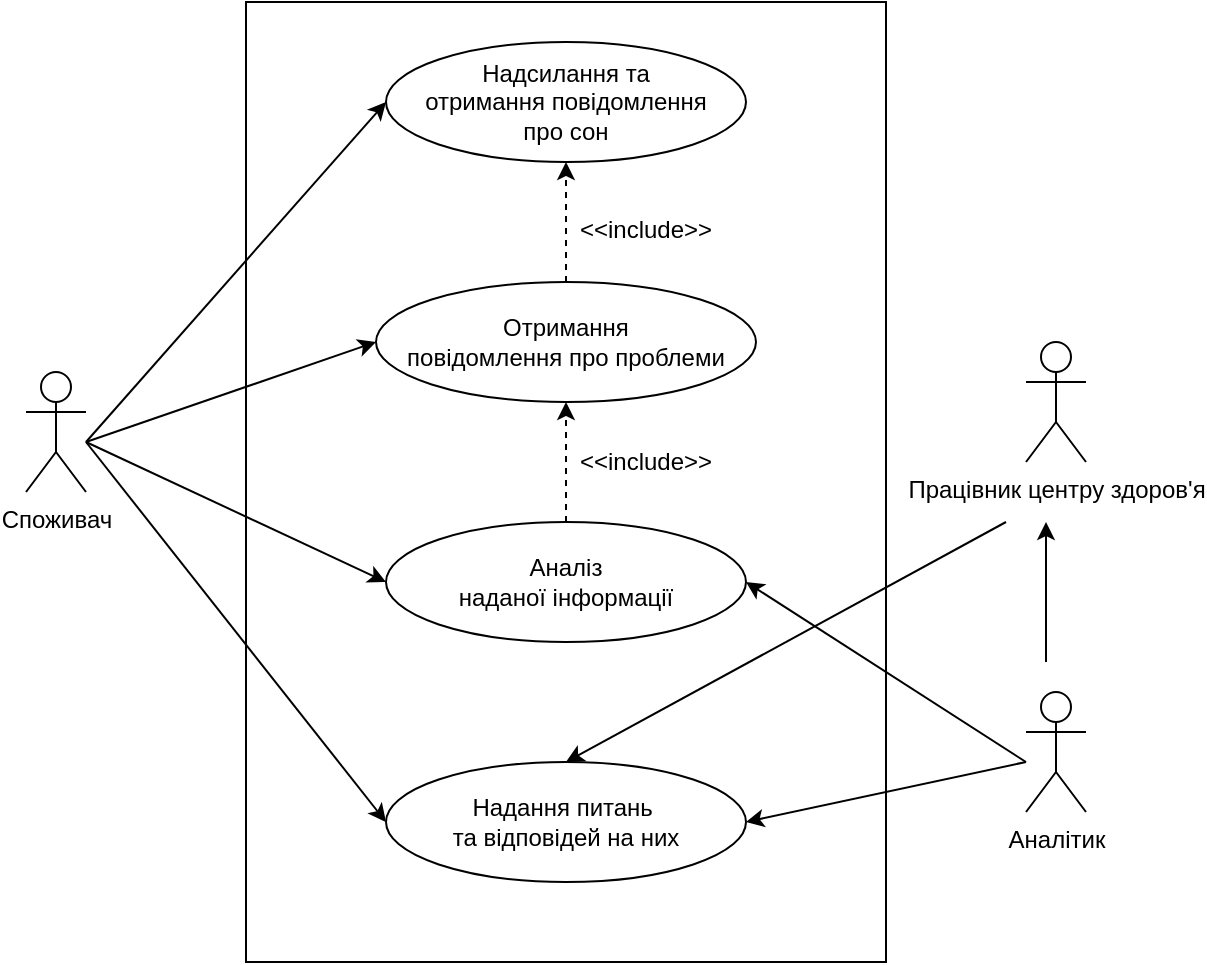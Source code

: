 <mxfile version="21.7.5" type="device">
  <diagram name="Страница — 1" id="uToYVatRJV8wEDFPy25G">
    <mxGraphModel dx="684" dy="700" grid="1" gridSize="10" guides="1" tooltips="1" connect="1" arrows="1" fold="1" page="1" pageScale="1" pageWidth="827" pageHeight="1169" math="0" shadow="0">
      <root>
        <mxCell id="0" />
        <mxCell id="1" parent="0" />
        <mxCell id="W7pRYqL_9WnUPg5IFOV3-35" value="" style="rounded=0;whiteSpace=wrap;html=1;fillColor=none;" parent="1" vertex="1">
          <mxGeometry x="280" y="60" width="320" height="480" as="geometry" />
        </mxCell>
        <mxCell id="W7pRYqL_9WnUPg5IFOV3-4" value="Надсилання та&lt;br&gt;отримання повідомлення&lt;br&gt;про сон " style="ellipse;whiteSpace=wrap;html=1;" parent="1" vertex="1">
          <mxGeometry x="350" y="80" width="180" height="60" as="geometry" />
        </mxCell>
        <mxCell id="W7pRYqL_9WnUPg5IFOV3-6" value="Аналіз&lt;br&gt;наданої інформації" style="ellipse;whiteSpace=wrap;html=1;" parent="1" vertex="1">
          <mxGeometry x="350" y="320" width="180" height="60" as="geometry" />
        </mxCell>
        <mxCell id="W7pRYqL_9WnUPg5IFOV3-9" value="Отримання&lt;br&gt;повідомлення про проблеми" style="ellipse;whiteSpace=wrap;html=1;" parent="1" vertex="1">
          <mxGeometry x="345" y="200" width="190" height="60" as="geometry" />
        </mxCell>
        <mxCell id="W7pRYqL_9WnUPg5IFOV3-14" value="&lt;div&gt;Надання питань&amp;nbsp;&lt;/div&gt;&lt;div&gt;та відповідей на них&lt;/div&gt;" style="ellipse;whiteSpace=wrap;html=1;" parent="1" vertex="1">
          <mxGeometry x="350" y="440" width="180" height="60" as="geometry" />
        </mxCell>
        <mxCell id="W7pRYqL_9WnUPg5IFOV3-15" value="Споживач" style="shape=umlActor;verticalLabelPosition=bottom;verticalAlign=top;html=1;outlineConnect=0;" parent="1" vertex="1">
          <mxGeometry x="170" y="245" width="30" height="60" as="geometry" />
        </mxCell>
        <mxCell id="W7pRYqL_9WnUPg5IFOV3-17" value="&lt;div&gt;Аналітик&lt;/div&gt;" style="shape=umlActor;verticalLabelPosition=bottom;verticalAlign=top;html=1;outlineConnect=0;" parent="1" vertex="1">
          <mxGeometry x="670" y="405" width="30" height="60" as="geometry" />
        </mxCell>
        <mxCell id="W7pRYqL_9WnUPg5IFOV3-18" value="" style="endArrow=classic;html=1;rounded=0;entryX=0;entryY=0.5;entryDx=0;entryDy=0;" parent="1" target="W7pRYqL_9WnUPg5IFOV3-14" edge="1">
          <mxGeometry width="50" height="50" relative="1" as="geometry">
            <mxPoint x="200" y="280" as="sourcePoint" />
            <mxPoint x="400" y="370" as="targetPoint" />
          </mxGeometry>
        </mxCell>
        <mxCell id="W7pRYqL_9WnUPg5IFOV3-19" value="" style="endArrow=classic;html=1;rounded=0;entryX=1;entryY=0.5;entryDx=0;entryDy=0;" parent="1" target="W7pRYqL_9WnUPg5IFOV3-6" edge="1">
          <mxGeometry width="50" height="50" relative="1" as="geometry">
            <mxPoint x="670" y="440" as="sourcePoint" />
            <mxPoint x="640" y="430" as="targetPoint" />
          </mxGeometry>
        </mxCell>
        <mxCell id="W7pRYqL_9WnUPg5IFOV3-20" value="" style="endArrow=classic;html=1;rounded=0;entryX=0;entryY=0.5;entryDx=0;entryDy=0;" parent="1" target="W7pRYqL_9WnUPg5IFOV3-6" edge="1">
          <mxGeometry width="50" height="50" relative="1" as="geometry">
            <mxPoint x="200" y="280" as="sourcePoint" />
            <mxPoint x="400" y="370" as="targetPoint" />
          </mxGeometry>
        </mxCell>
        <mxCell id="W7pRYqL_9WnUPg5IFOV3-28" value="" style="endArrow=classic;html=1;rounded=0;exitX=0.5;exitY=0;exitDx=0;exitDy=0;entryX=0.5;entryY=1;entryDx=0;entryDy=0;dashed=1;" parent="1" source="W7pRYqL_9WnUPg5IFOV3-6" target="W7pRYqL_9WnUPg5IFOV3-9" edge="1">
          <mxGeometry width="50" height="50" relative="1" as="geometry">
            <mxPoint x="350" y="330" as="sourcePoint" />
            <mxPoint x="400" y="280" as="targetPoint" />
          </mxGeometry>
        </mxCell>
        <mxCell id="W7pRYqL_9WnUPg5IFOV3-29" value="&amp;lt;&amp;lt;include&amp;gt;&amp;gt;" style="text;html=1;strokeColor=none;fillColor=none;align=center;verticalAlign=middle;whiteSpace=wrap;rounded=0;" parent="1" vertex="1">
          <mxGeometry x="450" y="275" width="60" height="30" as="geometry" />
        </mxCell>
        <mxCell id="W7pRYqL_9WnUPg5IFOV3-33" value="" style="endArrow=classic;html=1;rounded=0;dashed=1;entryX=0.5;entryY=1;entryDx=0;entryDy=0;exitX=0.5;exitY=0;exitDx=0;exitDy=0;" parent="1" source="W7pRYqL_9WnUPg5IFOV3-9" target="W7pRYqL_9WnUPg5IFOV3-4" edge="1">
          <mxGeometry width="50" height="50" relative="1" as="geometry">
            <mxPoint x="400" y="180" as="sourcePoint" />
            <mxPoint x="420" y="160" as="targetPoint" />
          </mxGeometry>
        </mxCell>
        <mxCell id="W7pRYqL_9WnUPg5IFOV3-34" value="&amp;lt;&amp;lt;include&amp;gt;&amp;gt;" style="text;html=1;strokeColor=none;fillColor=none;align=center;verticalAlign=middle;whiteSpace=wrap;rounded=0;" parent="1" vertex="1">
          <mxGeometry x="450" y="159" width="60" height="30" as="geometry" />
        </mxCell>
        <mxCell id="8mLdY0lilE7GSzzpo-wA-1" value="" style="endArrow=classic;html=1;rounded=0;entryX=0;entryY=0.5;entryDx=0;entryDy=0;" parent="1" target="W7pRYqL_9WnUPg5IFOV3-9" edge="1">
          <mxGeometry width="50" height="50" relative="1" as="geometry">
            <mxPoint x="200" y="280" as="sourcePoint" />
            <mxPoint x="470" y="360" as="targetPoint" />
          </mxGeometry>
        </mxCell>
        <mxCell id="8mLdY0lilE7GSzzpo-wA-2" value="" style="endArrow=classic;html=1;rounded=0;entryX=0;entryY=0.5;entryDx=0;entryDy=0;" parent="1" target="W7pRYqL_9WnUPg5IFOV3-4" edge="1">
          <mxGeometry width="50" height="50" relative="1" as="geometry">
            <mxPoint x="200" y="280" as="sourcePoint" />
            <mxPoint x="470" y="360" as="targetPoint" />
          </mxGeometry>
        </mxCell>
        <mxCell id="LoCAGWstbFeR2XyMyLZT-1" value="Працівник центру здоров&#39;я" style="shape=umlActor;verticalLabelPosition=bottom;verticalAlign=top;html=1;outlineConnect=0;" parent="1" vertex="1">
          <mxGeometry x="670" y="230" width="30" height="60" as="geometry" />
        </mxCell>
        <mxCell id="6YTM_0dF0aNcSDufMbeY-4" value="" style="endArrow=classic;html=1;rounded=0;entryX=1;entryY=0.5;entryDx=0;entryDy=0;" edge="1" parent="1" target="W7pRYqL_9WnUPg5IFOV3-14">
          <mxGeometry width="50" height="50" relative="1" as="geometry">
            <mxPoint x="670" y="440" as="sourcePoint" />
            <mxPoint x="540" y="360" as="targetPoint" />
          </mxGeometry>
        </mxCell>
        <mxCell id="6YTM_0dF0aNcSDufMbeY-5" value="" style="endArrow=classic;html=1;rounded=0;" edge="1" parent="1">
          <mxGeometry width="50" height="50" relative="1" as="geometry">
            <mxPoint x="680" y="390" as="sourcePoint" />
            <mxPoint x="680" y="320" as="targetPoint" />
          </mxGeometry>
        </mxCell>
        <mxCell id="6YTM_0dF0aNcSDufMbeY-7" value="" style="endArrow=classic;html=1;rounded=0;entryX=0.5;entryY=0;entryDx=0;entryDy=0;" edge="1" parent="1" target="W7pRYqL_9WnUPg5IFOV3-14">
          <mxGeometry width="50" height="50" relative="1" as="geometry">
            <mxPoint x="660" y="320" as="sourcePoint" />
            <mxPoint x="540" y="470" as="targetPoint" />
          </mxGeometry>
        </mxCell>
      </root>
    </mxGraphModel>
  </diagram>
</mxfile>
